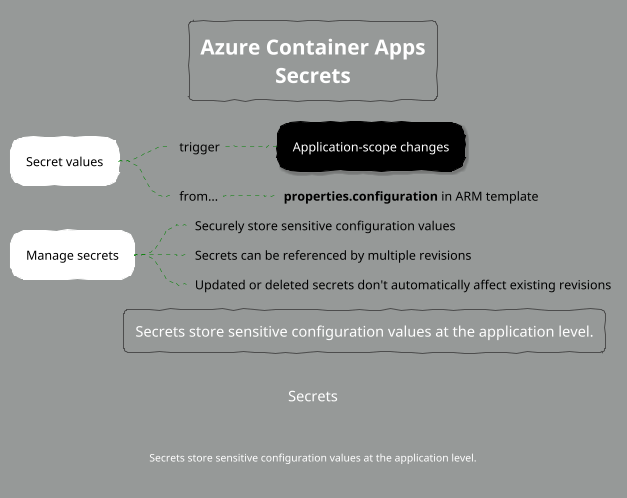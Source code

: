 @startmindmap "Azure Container Apps Secrets"
title Azure Container Apps\nSecrets

' Available themes: https://plantuml.com/theme
!theme sketchy

' skinparam backgroundColor #e8edec
skinparam backgroundColor #969998
' skinparam nodeWidth 200
' skinparam nodeHeight 30

<style>
    mindMapDiagram {
        .root {
            BackgroundColor darkblue
            LineColor black
            FontColor white
        }

        .blue {
            FontColor darkblue
        }

        node {
            FontColor white
            LineColor black
            BackgroundColor black
            Shadowing 2.0
            RoundCorner 25
        }
        :depth(0) {
            FontColor black
            LineColor white
            BackgroundColor white
            Shadowing 0.0
        }
        :depth(1) {
            FontColor black
            BackgroundColor darkgrey
            Shadowing 2.0
        }

        arrow {
            LineStyle 4
            LineThickness 0.5
            LineColor green
        }

        boxless {
            FontColor black
            Margin 10
            Padding 10
            MaximumWidth 400
        }
    }
</style>

caption Secrets
footer Secrets store sensitive configuration values at the application level.


+ Secret values
++_ trigger
+++ Application-scope changes
++_ from...
+++_ **properties.configuration** in ARM template

+ Manage secrets
++_ Securely store sensitive configuration values
++_ Secrets can be referenced by multiple revisions
++_ Updated or deleted secrets don't automatically affect existing revisions

legend right
Secrets store sensitive configuration values at the application level.
endlegend

@endmindmap
